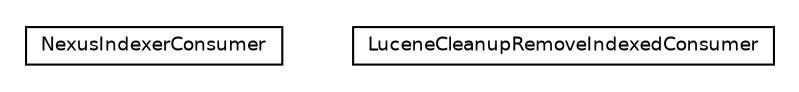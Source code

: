 #!/usr/local/bin/dot
#
# Class diagram 
# Generated by UmlGraph version 4.6 (http://www.spinellis.gr/sw/umlgraph)
#

digraph G {
	edge [fontname="Helvetica",fontsize=10,labelfontname="Helvetica",labelfontsize=10];
	node [fontname="Helvetica",fontsize=10,shape=plaintext];
	// org.apache.archiva.consumers.lucene.NexusIndexerConsumer
	c16797 [label=<<table border="0" cellborder="1" cellspacing="0" cellpadding="2" port="p" href="./NexusIndexerConsumer.html">
		<tr><td><table border="0" cellspacing="0" cellpadding="1">
			<tr><td> NexusIndexerConsumer </td></tr>
		</table></td></tr>
		</table>>, fontname="Helvetica", fontcolor="black", fontsize=9.0];
	// org.apache.archiva.consumers.lucene.LuceneCleanupRemoveIndexedConsumer
	c16798 [label=<<table border="0" cellborder="1" cellspacing="0" cellpadding="2" port="p" href="./LuceneCleanupRemoveIndexedConsumer.html">
		<tr><td><table border="0" cellspacing="0" cellpadding="1">
			<tr><td> LuceneCleanupRemoveIndexedConsumer </td></tr>
		</table></td></tr>
		</table>>, fontname="Helvetica", fontcolor="black", fontsize=9.0];
}

